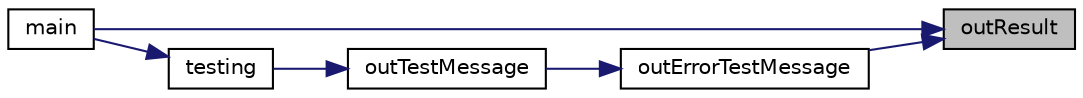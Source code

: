 digraph "outResult"
{
 // LATEX_PDF_SIZE
  edge [fontname="Helvetica",fontsize="10",labelfontname="Helvetica",labelfontsize="10"];
  node [fontname="Helvetica",fontsize="10",shape=record];
  rankdir="RL";
  Node1 [label="outResult",height=0.2,width=0.4,color="black", fillcolor="grey75", style="filled", fontcolor="black",tooltip="writes result of quadratic equation to console with appropriate message"];
  Node1 -> Node2 [dir="back",color="midnightblue",fontsize="10",style="solid",fontname="Helvetica"];
  Node2 [label="main",height=0.2,width=0.4,color="black", fillcolor="white", style="filled",URL="$_source_8cpp.html#ae66f6b31b5ad750f1fe042a706a4e3d4",tooltip=" "];
  Node1 -> Node3 [dir="back",color="midnightblue",fontsize="10",style="solid",fontname="Helvetica"];
  Node3 [label="outErrorTestMessage",height=0.2,width=0.4,color="black", fillcolor="white", style="filled",URL="$test_8cpp.html#a340b8632653539b6e940ba8bab12b284",tooltip="whites error test message to console with appropriate form"];
  Node3 -> Node4 [dir="back",color="midnightblue",fontsize="10",style="solid",fontname="Helvetica"];
  Node4 [label="outTestMessage",height=0.2,width=0.4,color="black", fillcolor="white", style="filled",URL="$test_8cpp.html#a78c69ad312cdb66c4acc928ff853f4f7",tooltip="writes any test result to console"];
  Node4 -> Node5 [dir="back",color="midnightblue",fontsize="10",style="solid",fontname="Helvetica"];
  Node5 [label="testing",height=0.2,width=0.4,color="black", fillcolor="white", style="filled",URL="$test_8cpp.html#a0fb23245f06f731e5a3ee2465feb2976",tooltip="test solving equation module on some prepared tests"];
  Node5 -> Node2 [dir="back",color="midnightblue",fontsize="10",style="solid",fontname="Helvetica"];
}
